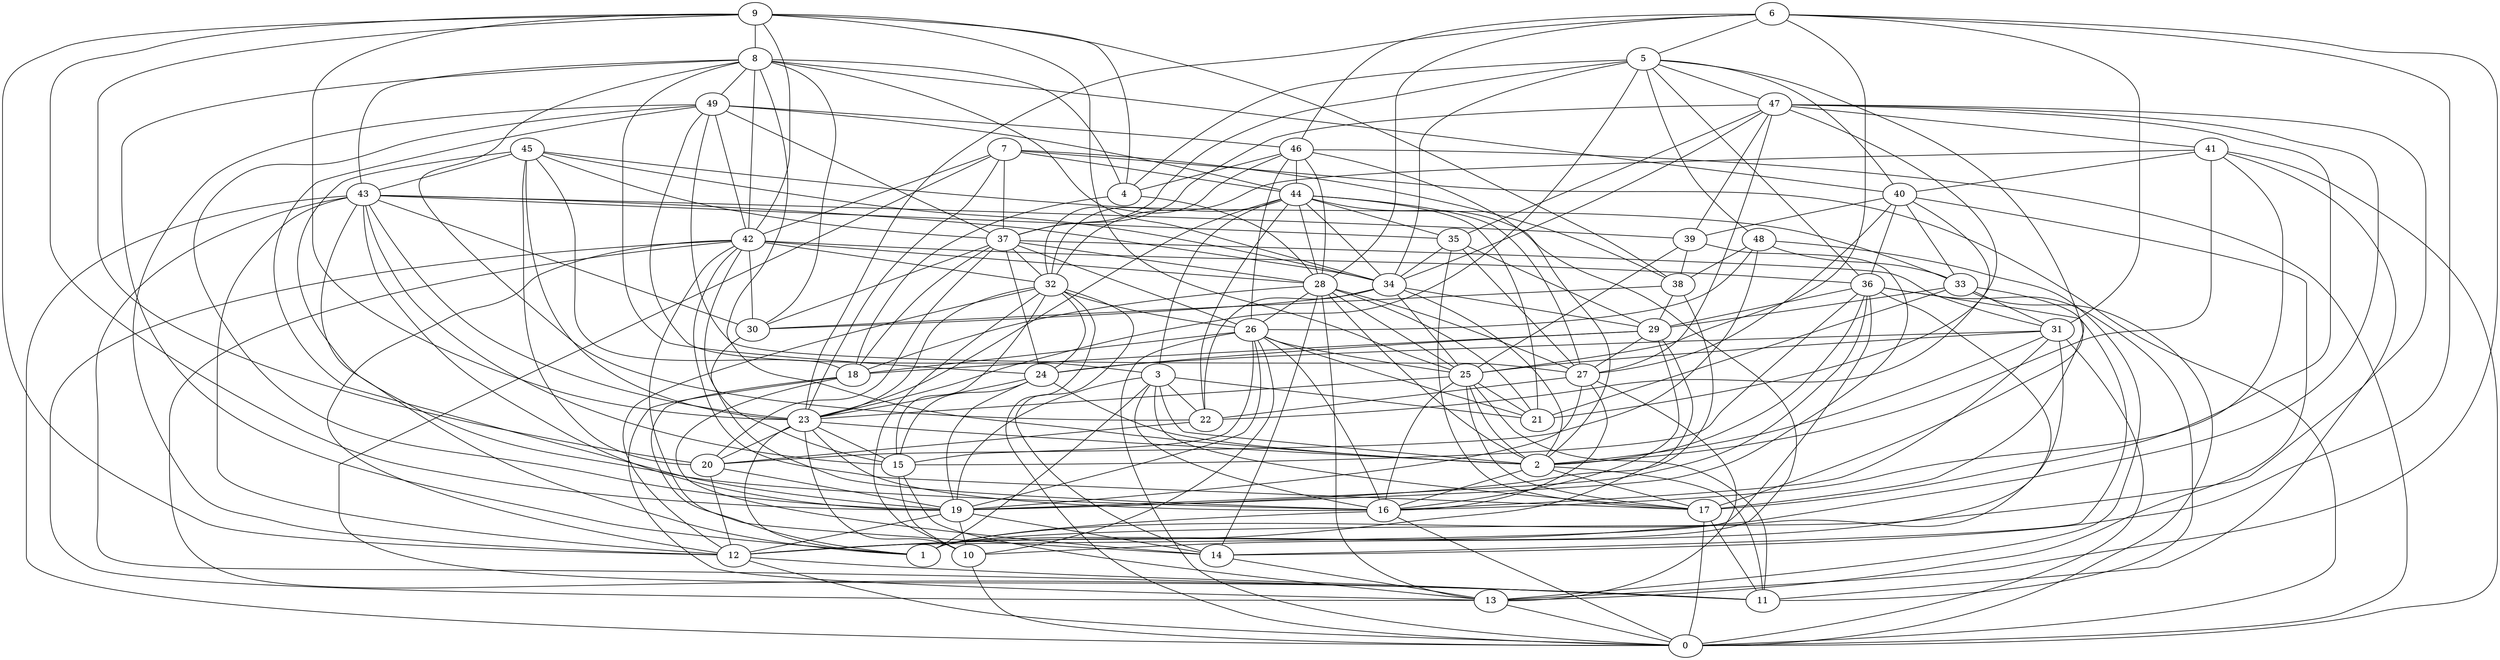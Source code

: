 digraph GG_graph {

subgraph G_graph {
edge [color = black]
"33" -> "21" [dir = none]
"33" -> "0" [dir = none]
"44" -> "35" [dir = none]
"44" -> "34" [dir = none]
"44" -> "3" [dir = none]
"44" -> "32" [dir = none]
"12" -> "11" [dir = none]
"19" -> "10" [dir = none]
"19" -> "12" [dir = none]
"23" -> "16" [dir = none]
"46" -> "2" [dir = none]
"46" -> "0" [dir = none]
"46" -> "4" [dir = none]
"29" -> "12" [dir = none]
"18" -> "13" [dir = none]
"18" -> "1" [dir = none]
"18" -> "14" [dir = none]
"34" -> "22" [dir = none]
"34" -> "2" [dir = none]
"34" -> "29" [dir = none]
"24" -> "19" [dir = none]
"24" -> "15" [dir = none]
"8" -> "42" [dir = none]
"8" -> "2" [dir = none]
"8" -> "30" [dir = none]
"38" -> "30" [dir = none]
"25" -> "2" [dir = none]
"25" -> "17" [dir = none]
"2" -> "11" [dir = none]
"6" -> "13" [dir = none]
"6" -> "23" [dir = none]
"3" -> "1" [dir = none]
"3" -> "21" [dir = none]
"3" -> "16" [dir = none]
"3" -> "2" [dir = none]
"45" -> "23" [dir = none]
"45" -> "18" [dir = none]
"45" -> "20" [dir = none]
"20" -> "19" [dir = none]
"31" -> "24" [dir = none]
"31" -> "2" [dir = none]
"31" -> "0" [dir = none]
"48" -> "13" [dir = none]
"48" -> "20" [dir = none]
"39" -> "19" [dir = none]
"39" -> "25" [dir = none]
"39" -> "38" [dir = none]
"47" -> "35" [dir = none]
"47" -> "41" [dir = none]
"47" -> "1" [dir = none]
"47" -> "17" [dir = none]
"5" -> "40" [dir = none]
"5" -> "17" [dir = none]
"5" -> "23" [dir = none]
"5" -> "47" [dir = none]
"40" -> "33" [dir = none]
"36" -> "10" [dir = none]
"36" -> "2" [dir = none]
"36" -> "19" [dir = none]
"9" -> "4" [dir = none]
"9" -> "19" [dir = none]
"9" -> "38" [dir = none]
"9" -> "25" [dir = none]
"28" -> "18" [dir = none]
"28" -> "27" [dir = none]
"41" -> "0" [dir = none]
"41" -> "32" [dir = none]
"41" -> "2" [dir = none]
"41" -> "16" [dir = none]
"41" -> "11" [dir = none]
"49" -> "44" [dir = none]
"49" -> "27" [dir = none]
"42" -> "12" [dir = none]
"42" -> "32" [dir = none]
"42" -> "13" [dir = none]
"35" -> "34" [dir = none]
"27" -> "13" [dir = none]
"27" -> "19" [dir = none]
"27" -> "16" [dir = none]
"27" -> "22" [dir = none]
"43" -> "15" [dir = none]
"43" -> "39" [dir = none]
"43" -> "23" [dir = none]
"43" -> "11" [dir = none]
"43" -> "1" [dir = none]
"7" -> "0" [dir = none]
"7" -> "44" [dir = none]
"7" -> "11" [dir = none]
"7" -> "37" [dir = none]
"37" -> "32" [dir = none]
"37" -> "18" [dir = none]
"32" -> "14" [dir = none]
"32" -> "23" [dir = none]
"32" -> "10" [dir = none]
"32" -> "0" [dir = none]
"26" -> "19" [dir = none]
"26" -> "10" [dir = none]
"26" -> "21" [dir = none]
"42" -> "30" [dir = none]
"46" -> "28" [dir = none]
"31" -> "1" [dir = none]
"19" -> "14" [dir = none]
"46" -> "26" [dir = none]
"40" -> "21" [dir = none]
"44" -> "21" [dir = none]
"9" -> "23" [dir = none]
"6" -> "25" [dir = none]
"37" -> "24" [dir = none]
"9" -> "12" [dir = none]
"26" -> "15" [dir = none]
"23" -> "20" [dir = none]
"32" -> "12" [dir = none]
"49" -> "12" [dir = none]
"30" -> "16" [dir = none]
"26" -> "18" [dir = none]
"9" -> "42" [dir = none]
"49" -> "19" [dir = none]
"49" -> "37" [dir = none]
"13" -> "0" [dir = none]
"26" -> "25" [dir = none]
"8" -> "49" [dir = none]
"8" -> "4" [dir = none]
"34" -> "30" [dir = none]
"8" -> "43" [dir = none]
"15" -> "13" [dir = none]
"3" -> "22" [dir = none]
"3" -> "17" [dir = none]
"6" -> "46" [dir = none]
"33" -> "17" [dir = none]
"47" -> "27" [dir = none]
"40" -> "27" [dir = none]
"40" -> "39" [dir = none]
"47" -> "22" [dir = none]
"16" -> "1" [dir = none]
"28" -> "21" [dir = none]
"44" -> "23" [dir = none]
"33" -> "29" [dir = none]
"9" -> "8" [dir = none]
"40" -> "13" [dir = none]
"5" -> "37" [dir = none]
"28" -> "25" [dir = none]
"43" -> "19" [dir = none]
"43" -> "30" [dir = none]
"4" -> "18" [dir = none]
"25" -> "21" [dir = none]
"36" -> "12" [dir = none]
"7" -> "38" [dir = none]
"47" -> "34" [dir = none]
"40" -> "36" [dir = none]
"29" -> "24" [dir = none]
"25" -> "11" [dir = none]
"28" -> "13" [dir = none]
"10" -> "0" [dir = none]
"6" -> "5" [dir = none]
"44" -> "22" [dir = none]
"47" -> "39" [dir = none]
"14" -> "13" [dir = none]
"7" -> "42" [dir = none]
"33" -> "31" [dir = none]
"26" -> "0" [dir = none]
"42" -> "17" [dir = none]
"28" -> "26" [dir = none]
"5" -> "36" [dir = none]
"42" -> "15" [dir = none]
"6" -> "14" [dir = none]
"28" -> "14" [dir = none]
"48" -> "26" [dir = none]
"29" -> "27" [dir = none]
"49" -> "16" [dir = none]
"24" -> "23" [dir = none]
"45" -> "37" [dir = none]
"35" -> "27" [dir = none]
"38" -> "29" [dir = none]
"38" -> "19" [dir = none]
"47" -> "12" [dir = none]
"6" -> "31" [dir = none]
"12" -> "0" [dir = none]
"8" -> "22" [dir = none]
"45" -> "34" [dir = none]
"48" -> "33" [dir = none]
"45" -> "19" [dir = none]
"23" -> "2" [dir = none]
"32" -> "26" [dir = none]
"43" -> "35" [dir = none]
"7" -> "23" [dir = none]
"5" -> "34" [dir = none]
"20" -> "12" [dir = none]
"23" -> "15" [dir = none]
"46" -> "44" [dir = none]
"43" -> "12" [dir = none]
"8" -> "40" [dir = none]
"9" -> "20" [dir = none]
"37" -> "26" [dir = none]
"32" -> "24" [dir = none]
"44" -> "28" [dir = none]
"49" -> "46" [dir = none]
"2" -> "16" [dir = none]
"8" -> "1" [dir = none]
"17" -> "0" [dir = none]
"42" -> "36" [dir = none]
"15" -> "10" [dir = none]
"42" -> "28" [dir = none]
"26" -> "16" [dir = none]
"37" -> "20" [dir = none]
"42" -> "14" [dir = none]
"44" -> "27" [dir = none]
"45" -> "43" [dir = none]
"31" -> "25" [dir = none]
"45" -> "33" [dir = none]
"6" -> "28" [dir = none]
"17" -> "11" [dir = none]
"37" -> "31" [dir = none]
"36" -> "11" [dir = none]
"23" -> "1" [dir = none]
"41" -> "40" [dir = none]
"8" -> "34" [dir = none]
"8" -> "24" [dir = none]
"2" -> "17" [dir = none]
"25" -> "16" [dir = none]
"31" -> "16" [dir = none]
"22" -> "20" [dir = none]
"35" -> "29" [dir = none]
"25" -> "23" [dir = none]
"5" -> "4" [dir = none]
"36" -> "15" [dir = none]
"43" -> "0" [dir = none]
"23" -> "10" [dir = none]
"24" -> "2" [dir = none]
"29" -> "18" [dir = none]
"49" -> "3" [dir = none]
"49" -> "42" [dir = none]
"28" -> "2" [dir = none]
"35" -> "17" [dir = none]
"37" -> "30" [dir = none]
"4" -> "28" [dir = none]
"3" -> "19" [dir = none]
"43" -> "34" [dir = none]
"44" -> "1" [dir = none]
"32" -> "15" [dir = none]
"34" -> "25" [dir = none]
"36" -> "29" [dir = none]
"37" -> "28" [dir = none]
"36" -> "14" [dir = none]
"16" -> "0" [dir = none]
"46" -> "32" [dir = none]
"29" -> "16" [dir = none]
"48" -> "38" [dir = none]
"47" -> "37" [dir = none]
"5" -> "48" [dir = none]
"42" -> "11" [dir = none]
}

}
